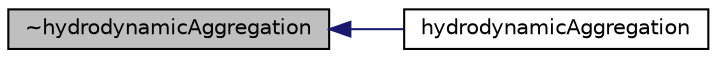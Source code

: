 digraph "~hydrodynamicAggregation"
{
  bgcolor="transparent";
  edge [fontname="Helvetica",fontsize="10",labelfontname="Helvetica",labelfontsize="10"];
  node [fontname="Helvetica",fontsize="10",shape=record];
  rankdir="LR";
  Node1 [label="~hydrodynamicAggregation",height=0.2,width=0.4,color="black", fillcolor="grey75", style="filled", fontcolor="black"];
  Node1 -> Node2 [dir="back",color="midnightblue",fontsize="10",style="solid",fontname="Helvetica"];
  Node2 [label="hydrodynamicAggregation",height=0.2,width=0.4,color="black",URL="$a00030.html#ac2d59e2e1b480844473b8c9e80544658",tooltip="Construct from components. "];
}
